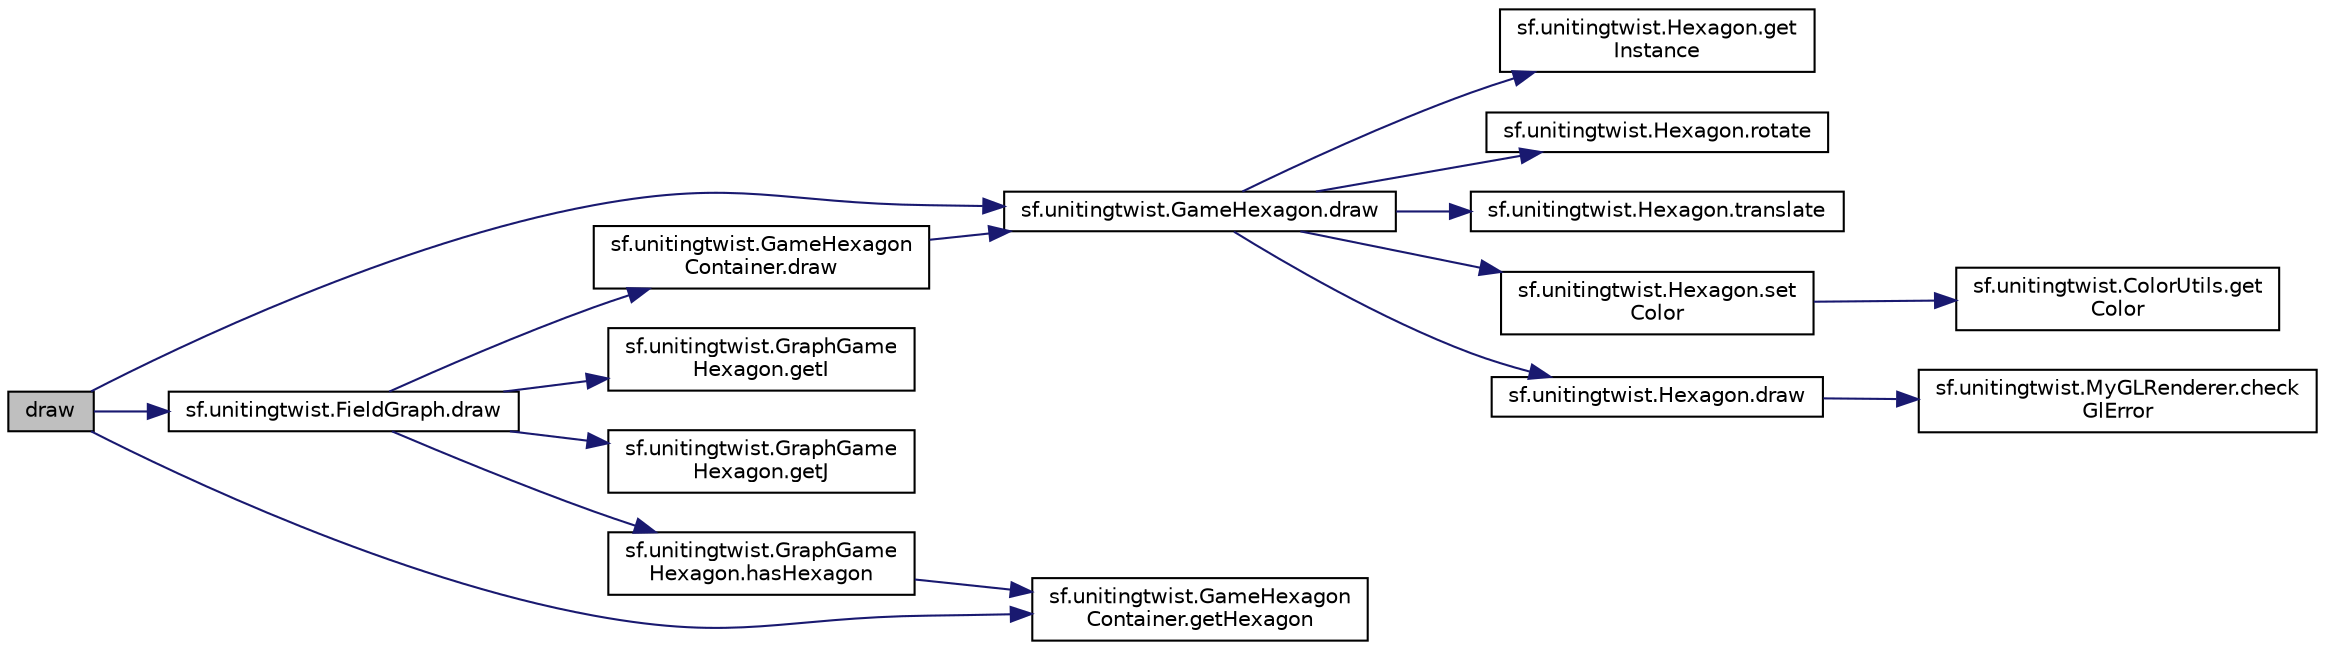 digraph "draw"
{
  edge [fontname="Helvetica",fontsize="10",labelfontname="Helvetica",labelfontsize="10"];
  node [fontname="Helvetica",fontsize="10",shape=record];
  rankdir="LR";
  Node18 [label="draw",height=0.2,width=0.4,color="black", fillcolor="grey75", style="filled", fontcolor="black"];
  Node18 -> Node19 [color="midnightblue",fontsize="10",style="solid"];
  Node19 [label="sf.unitingtwist.FieldGraph.draw",height=0.2,width=0.4,color="black", fillcolor="white", style="filled",URL="$classsf_1_1unitingtwist_1_1_field_graph.html#ac3e315879303dbd473ae480260356919"];
  Node19 -> Node20 [color="midnightblue",fontsize="10",style="solid"];
  Node20 [label="sf.unitingtwist.GameHexagon\lContainer.draw",height=0.2,width=0.4,color="black", fillcolor="white", style="filled",URL="$classsf_1_1unitingtwist_1_1_game_hexagon_container.html#ace8a0d2a4e41b6d83897d48fd91a7ab3"];
  Node20 -> Node21 [color="midnightblue",fontsize="10",style="solid"];
  Node21 [label="sf.unitingtwist.GameHexagon.draw",height=0.2,width=0.4,color="black", fillcolor="white", style="filled",URL="$classsf_1_1unitingtwist_1_1_game_hexagon.html#ace8a0d2a4e41b6d83897d48fd91a7ab3"];
  Node21 -> Node22 [color="midnightblue",fontsize="10",style="solid"];
  Node22 [label="sf.unitingtwist.Hexagon.get\lInstance",height=0.2,width=0.4,color="black", fillcolor="white", style="filled",URL="$classsf_1_1unitingtwist_1_1_hexagon.html#a0428295cb76ddb8aaa39007c6e98a294"];
  Node21 -> Node23 [color="midnightblue",fontsize="10",style="solid"];
  Node23 [label="sf.unitingtwist.Hexagon.rotate",height=0.2,width=0.4,color="black", fillcolor="white", style="filled",URL="$classsf_1_1unitingtwist_1_1_hexagon.html#a523014438b1a8318ec0915c2ce0a3430"];
  Node21 -> Node24 [color="midnightblue",fontsize="10",style="solid"];
  Node24 [label="sf.unitingtwist.Hexagon.translate",height=0.2,width=0.4,color="black", fillcolor="white", style="filled",URL="$classsf_1_1unitingtwist_1_1_hexagon.html#aaf32fd3f86bbef7279898dd958c847cd"];
  Node21 -> Node25 [color="midnightblue",fontsize="10",style="solid"];
  Node25 [label="sf.unitingtwist.Hexagon.set\lColor",height=0.2,width=0.4,color="black", fillcolor="white", style="filled",URL="$classsf_1_1unitingtwist_1_1_hexagon.html#a1cc9d5666b1d32b3e35f88192b3b4d3f"];
  Node25 -> Node26 [color="midnightblue",fontsize="10",style="solid"];
  Node26 [label="sf.unitingtwist.ColorUtils.get\lColor",height=0.2,width=0.4,color="black", fillcolor="white", style="filled",URL="$classsf_1_1unitingtwist_1_1_color_utils.html#aa3a7d7ee785a482b0ff389374266933a"];
  Node21 -> Node27 [color="midnightblue",fontsize="10",style="solid"];
  Node27 [label="sf.unitingtwist.Hexagon.draw",height=0.2,width=0.4,color="black", fillcolor="white", style="filled",URL="$classsf_1_1unitingtwist_1_1_hexagon.html#ace8a0d2a4e41b6d83897d48fd91a7ab3",tooltip="Encapsulates the OpenGL ES instructions for drawing this shape. "];
  Node27 -> Node28 [color="midnightblue",fontsize="10",style="solid"];
  Node28 [label="sf.unitingtwist.MyGLRenderer.check\lGlError",height=0.2,width=0.4,color="black", fillcolor="white", style="filled",URL="$classsf_1_1unitingtwist_1_1_my_g_l_renderer.html#afc7bb79511afe0d6da9e42e87727e834",tooltip="Utility method for debugging OpenGL calls. "];
  Node19 -> Node29 [color="midnightblue",fontsize="10",style="solid"];
  Node29 [label="sf.unitingtwist.GraphGame\lHexagon.getI",height=0.2,width=0.4,color="black", fillcolor="white", style="filled",URL="$classsf_1_1unitingtwist_1_1_graph_game_hexagon.html#a496b13cbdf0546a80c140ea3d147b5f8"];
  Node19 -> Node30 [color="midnightblue",fontsize="10",style="solid"];
  Node30 [label="sf.unitingtwist.GraphGame\lHexagon.getJ",height=0.2,width=0.4,color="black", fillcolor="white", style="filled",URL="$classsf_1_1unitingtwist_1_1_graph_game_hexagon.html#a02ef75a2737802ad48cafb98f5e9d7ca"];
  Node19 -> Node31 [color="midnightblue",fontsize="10",style="solid"];
  Node31 [label="sf.unitingtwist.GraphGame\lHexagon.hasHexagon",height=0.2,width=0.4,color="black", fillcolor="white", style="filled",URL="$classsf_1_1unitingtwist_1_1_graph_game_hexagon.html#ab614a366b275084140dc6b158d395887"];
  Node31 -> Node32 [color="midnightblue",fontsize="10",style="solid"];
  Node32 [label="sf.unitingtwist.GameHexagon\lContainer.getHexagon",height=0.2,width=0.4,color="black", fillcolor="white", style="filled",URL="$classsf_1_1unitingtwist_1_1_game_hexagon_container.html#a27b622ba75ab99568513b95d4a5c1bd1"];
  Node18 -> Node32 [color="midnightblue",fontsize="10",style="solid"];
  Node18 -> Node21 [color="midnightblue",fontsize="10",style="solid"];
}
